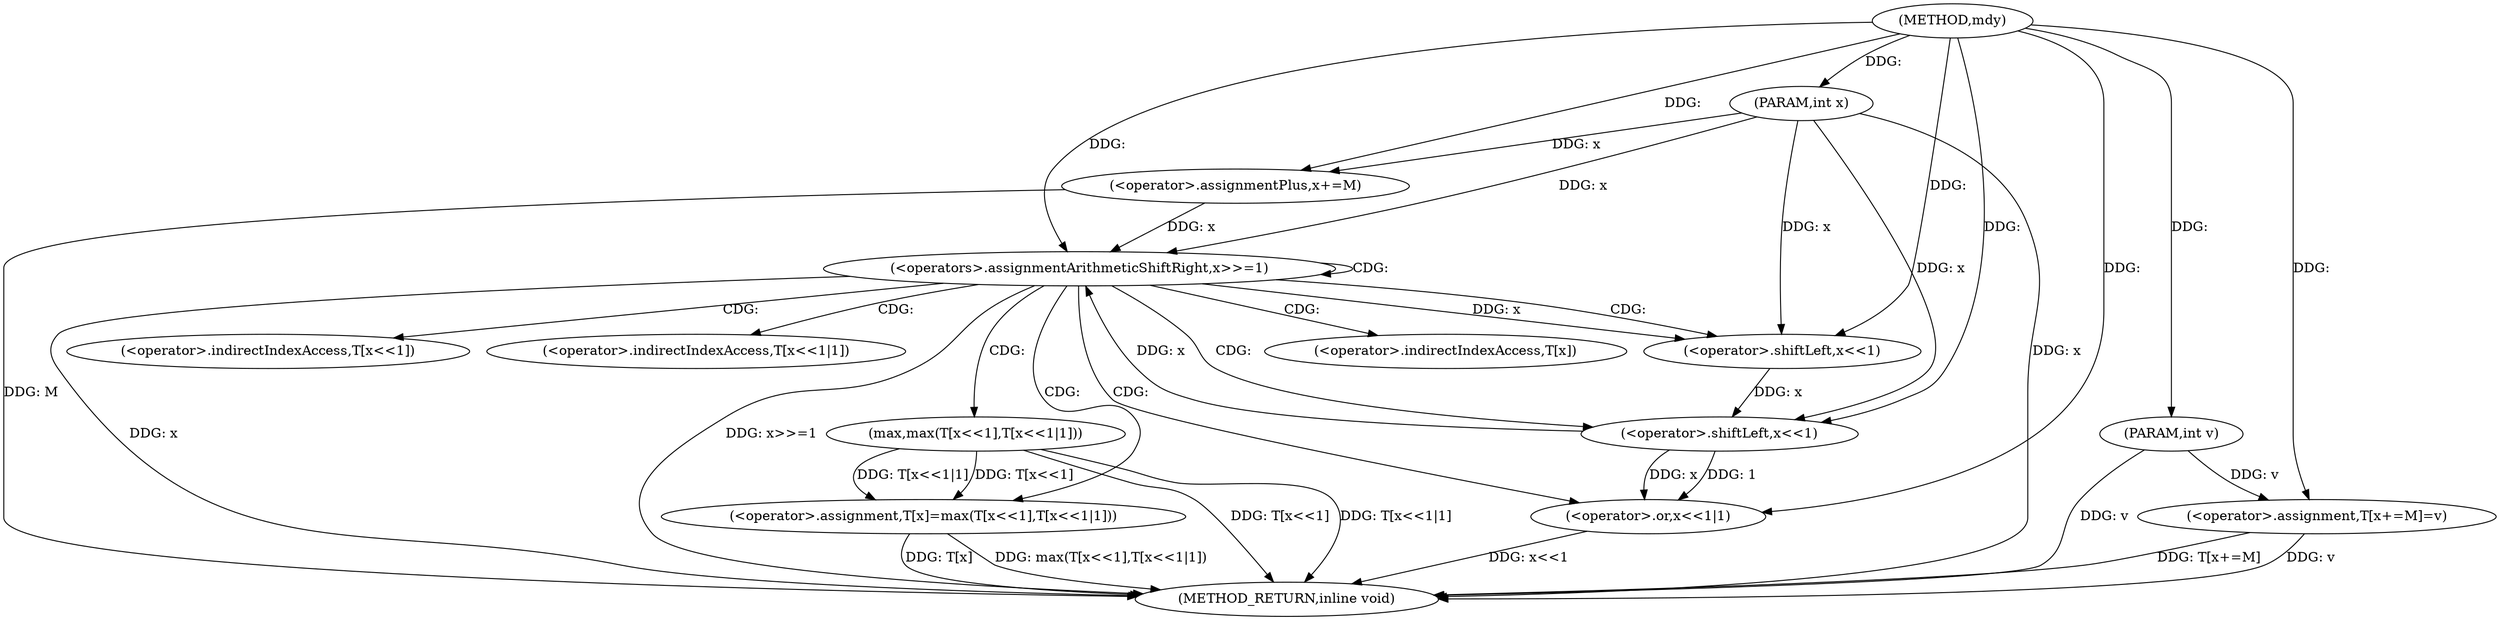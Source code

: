 digraph "mdy" {  
"1000344" [label = "(METHOD,mdy)" ]
"1000376" [label = "(METHOD_RETURN,inline void)" ]
"1000345" [label = "(PARAM,int x)" ]
"1000346" [label = "(PARAM,int v)" ]
"1000349" [label = "(<operator>.assignment,T[x+=M]=v)" ]
"1000356" [label = "(<operators>.assignmentArithmeticShiftRight,x>>=1)" ]
"1000359" [label = "(<operator>.assignment,T[x]=max(T[x<<1],T[x<<1|1]))" ]
"1000363" [label = "(max,max(T[x<<1],T[x<<1|1]))" ]
"1000352" [label = "(<operator>.assignmentPlus,x+=M)" ]
"1000366" [label = "(<operator>.shiftLeft,x<<1)" ]
"1000371" [label = "(<operator>.or,x<<1|1)" ]
"1000372" [label = "(<operator>.shiftLeft,x<<1)" ]
"1000360" [label = "(<operator>.indirectIndexAccess,T[x])" ]
"1000364" [label = "(<operator>.indirectIndexAccess,T[x<<1])" ]
"1000369" [label = "(<operator>.indirectIndexAccess,T[x<<1|1])" ]
  "1000345" -> "1000376"  [ label = "DDG: x"] 
  "1000346" -> "1000376"  [ label = "DDG: v"] 
  "1000349" -> "1000376"  [ label = "DDG: T[x+=M]"] 
  "1000349" -> "1000376"  [ label = "DDG: v"] 
  "1000356" -> "1000376"  [ label = "DDG: x"] 
  "1000356" -> "1000376"  [ label = "DDG: x>>=1"] 
  "1000359" -> "1000376"  [ label = "DDG: T[x]"] 
  "1000363" -> "1000376"  [ label = "DDG: T[x<<1]"] 
  "1000371" -> "1000376"  [ label = "DDG: x<<1"] 
  "1000363" -> "1000376"  [ label = "DDG: T[x<<1|1]"] 
  "1000359" -> "1000376"  [ label = "DDG: max(T[x<<1],T[x<<1|1])"] 
  "1000352" -> "1000376"  [ label = "DDG: M"] 
  "1000344" -> "1000345"  [ label = "DDG: "] 
  "1000344" -> "1000346"  [ label = "DDG: "] 
  "1000346" -> "1000349"  [ label = "DDG: v"] 
  "1000344" -> "1000349"  [ label = "DDG: "] 
  "1000363" -> "1000359"  [ label = "DDG: T[x<<1|1]"] 
  "1000363" -> "1000359"  [ label = "DDG: T[x<<1]"] 
  "1000352" -> "1000356"  [ label = "DDG: x"] 
  "1000372" -> "1000356"  [ label = "DDG: x"] 
  "1000345" -> "1000356"  [ label = "DDG: x"] 
  "1000344" -> "1000356"  [ label = "DDG: "] 
  "1000345" -> "1000352"  [ label = "DDG: x"] 
  "1000344" -> "1000352"  [ label = "DDG: "] 
  "1000356" -> "1000366"  [ label = "DDG: x"] 
  "1000345" -> "1000366"  [ label = "DDG: x"] 
  "1000344" -> "1000366"  [ label = "DDG: "] 
  "1000372" -> "1000371"  [ label = "DDG: x"] 
  "1000372" -> "1000371"  [ label = "DDG: 1"] 
  "1000344" -> "1000371"  [ label = "DDG: "] 
  "1000366" -> "1000372"  [ label = "DDG: x"] 
  "1000345" -> "1000372"  [ label = "DDG: x"] 
  "1000344" -> "1000372"  [ label = "DDG: "] 
  "1000356" -> "1000356"  [ label = "CDG: "] 
  "1000356" -> "1000372"  [ label = "CDG: "] 
  "1000356" -> "1000359"  [ label = "CDG: "] 
  "1000356" -> "1000366"  [ label = "CDG: "] 
  "1000356" -> "1000371"  [ label = "CDG: "] 
  "1000356" -> "1000363"  [ label = "CDG: "] 
  "1000356" -> "1000369"  [ label = "CDG: "] 
  "1000356" -> "1000364"  [ label = "CDG: "] 
  "1000356" -> "1000360"  [ label = "CDG: "] 
}
